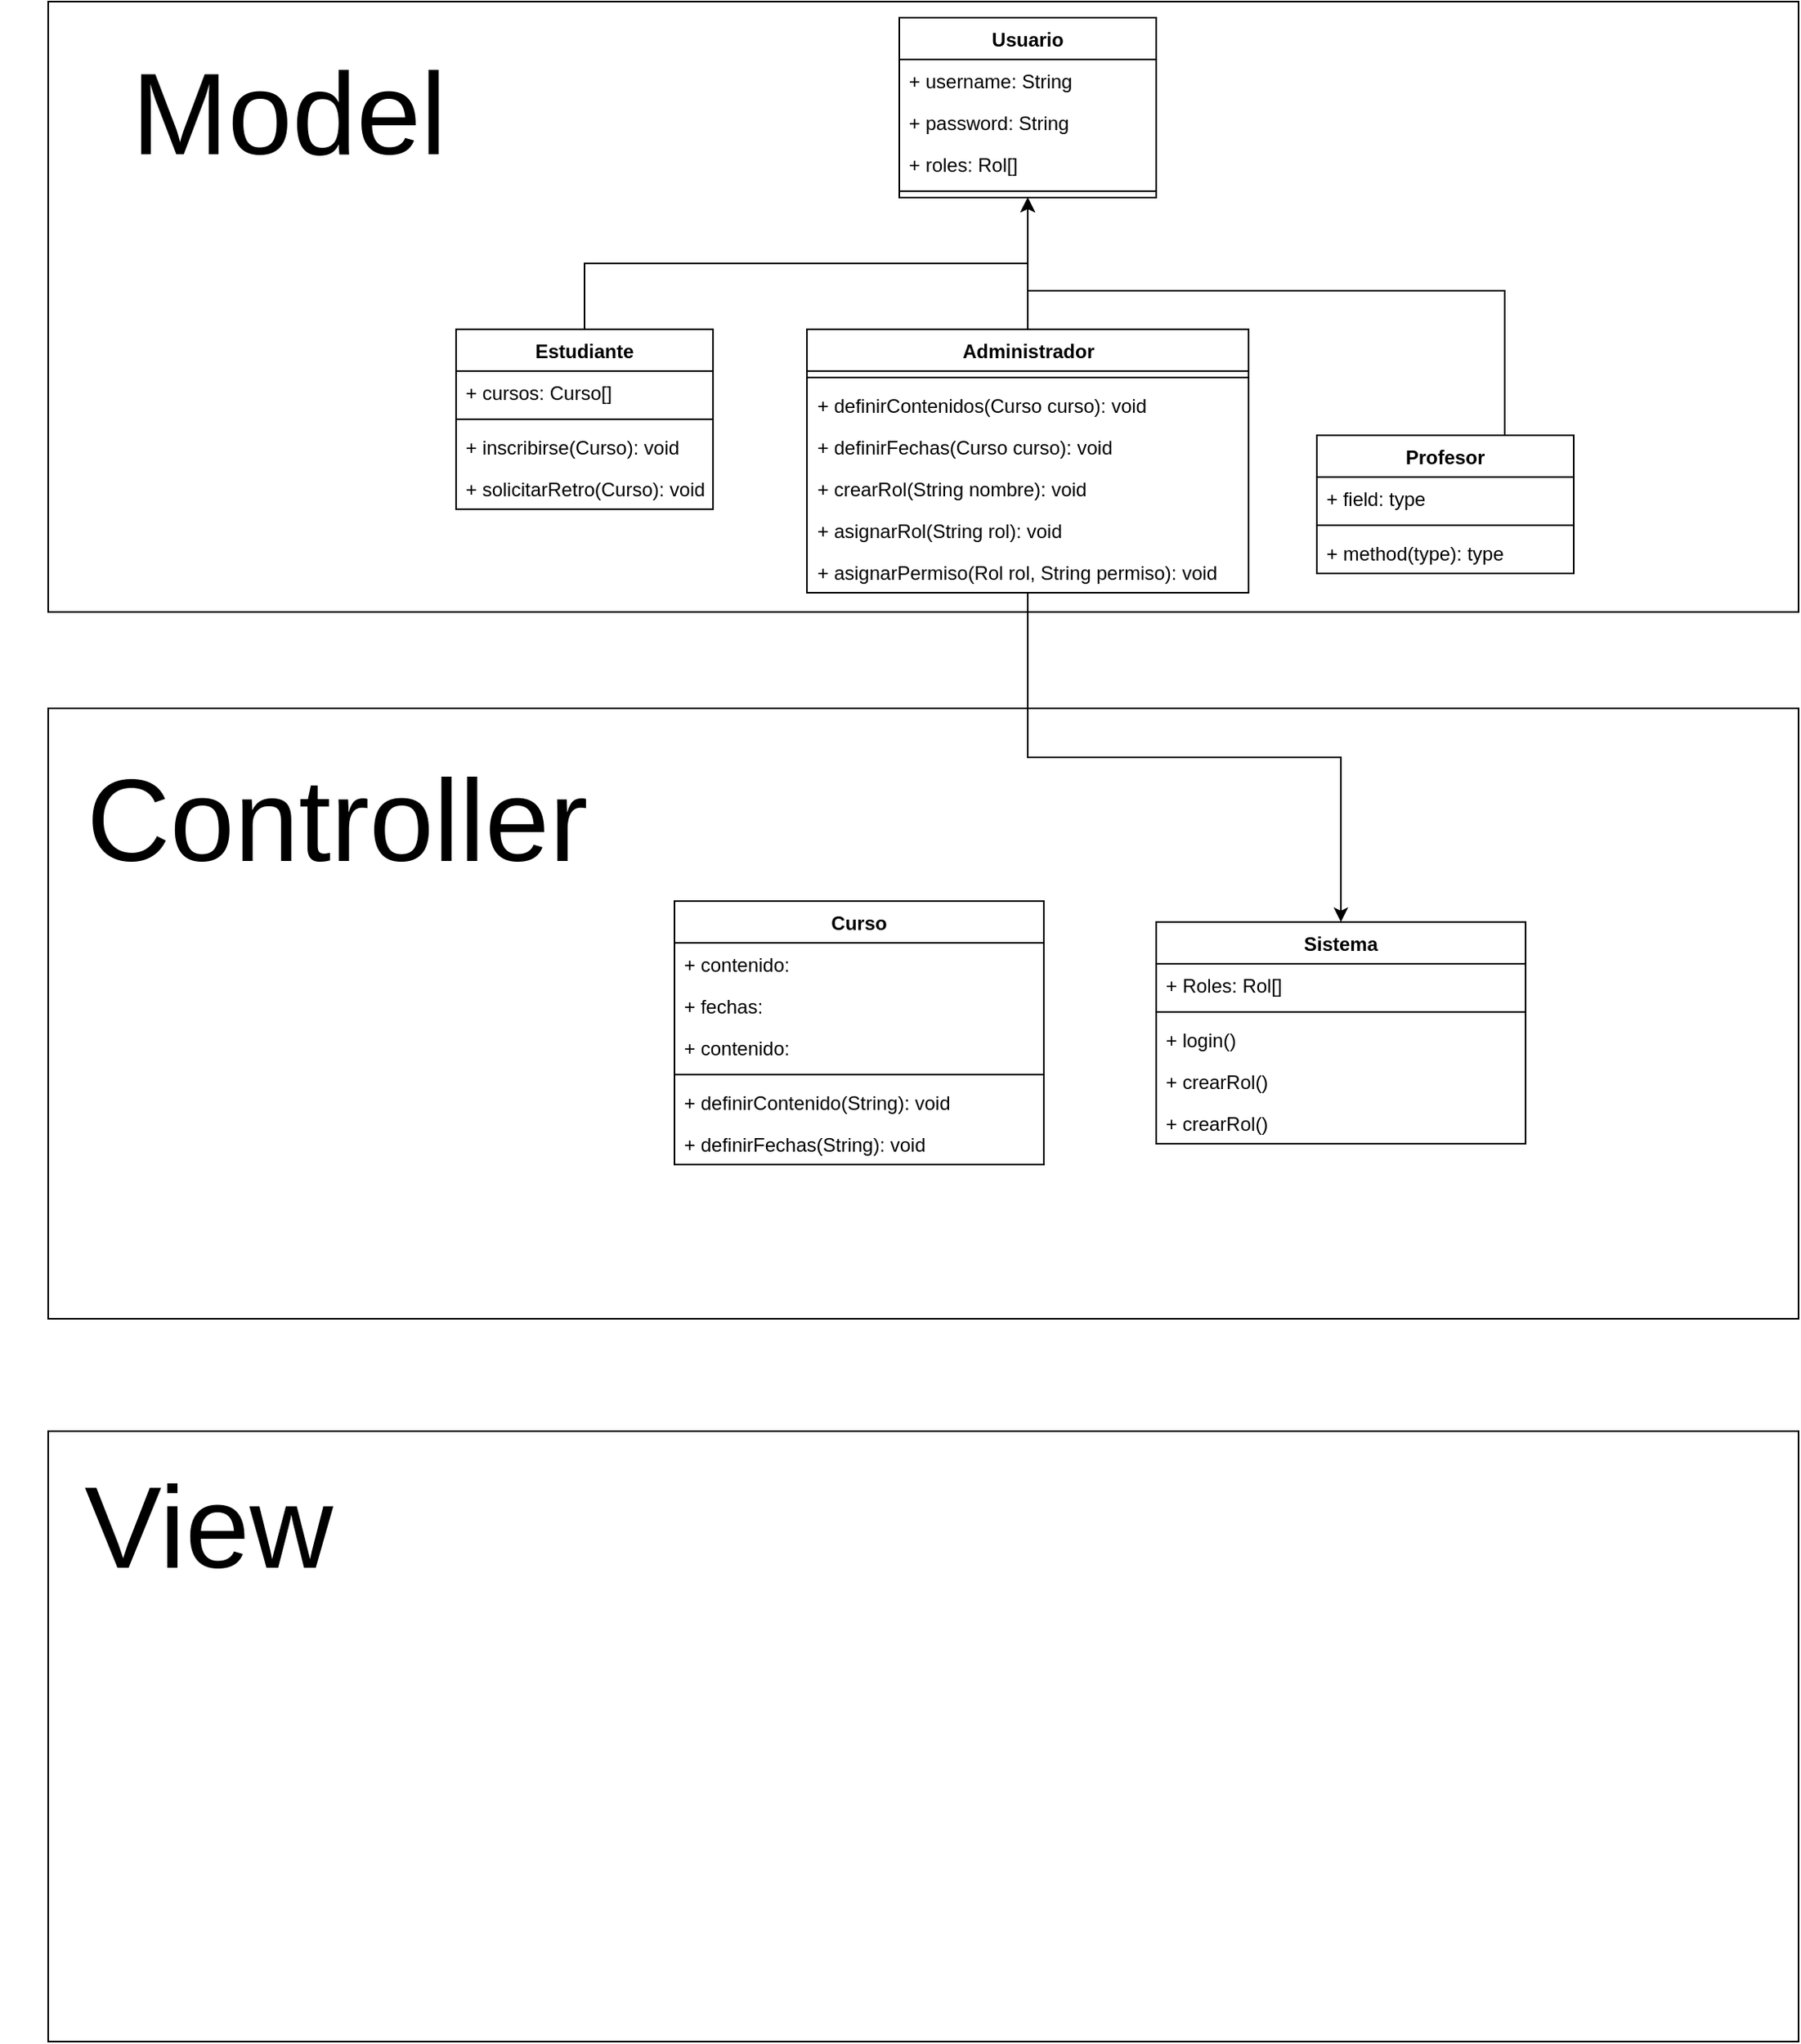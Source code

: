 <mxfile version="21.4.0" type="github" pages="2">
  <diagram name="Diagrama de clases" id="QBbL7el1UoL6svfnOJvB">
    <mxGraphModel dx="1887" dy="676" grid="1" gridSize="10" guides="1" tooltips="1" connect="1" arrows="1" fold="1" page="1" pageScale="1" pageWidth="827" pageHeight="1169" math="0" shadow="0">
      <root>
        <mxCell id="0" />
        <mxCell id="1" parent="0" />
        <mxCell id="73bGlY0so8Z3upH3C3ya-1" value="" style="rounded=0;whiteSpace=wrap;html=1;" vertex="1" parent="1">
          <mxGeometry width="1090" height="380" as="geometry" />
        </mxCell>
        <mxCell id="73bGlY0so8Z3upH3C3ya-2" value="&lt;font style=&quot;font-size: 72px;&quot;&gt;Model&lt;/font&gt;" style="text;html=1;strokeColor=none;fillColor=none;align=center;verticalAlign=middle;whiteSpace=wrap;rounded=0;" vertex="1" parent="1">
          <mxGeometry x="20" y="10" width="260" height="120" as="geometry" />
        </mxCell>
        <mxCell id="73bGlY0so8Z3upH3C3ya-3" value="" style="rounded=0;whiteSpace=wrap;html=1;" vertex="1" parent="1">
          <mxGeometry y="440" width="1090" height="380" as="geometry" />
        </mxCell>
        <mxCell id="73bGlY0so8Z3upH3C3ya-4" value="&lt;font style=&quot;font-size: 72px;&quot;&gt;Controller&lt;/font&gt;" style="text;html=1;strokeColor=none;fillColor=none;align=center;verticalAlign=middle;whiteSpace=wrap;rounded=0;" vertex="1" parent="1">
          <mxGeometry x="50" y="450" width="260" height="120" as="geometry" />
        </mxCell>
        <mxCell id="Gk_cWEBh4F6t9IsezN-V-1" value="" style="rounded=0;whiteSpace=wrap;html=1;" vertex="1" parent="1">
          <mxGeometry y="890" width="1090" height="380" as="geometry" />
        </mxCell>
        <mxCell id="Gk_cWEBh4F6t9IsezN-V-2" value="&lt;font style=&quot;font-size: 72px;&quot;&gt;View&lt;/font&gt;" style="text;html=1;strokeColor=none;fillColor=none;align=center;verticalAlign=middle;whiteSpace=wrap;rounded=0;" vertex="1" parent="1">
          <mxGeometry x="-30" y="890" width="260" height="120" as="geometry" />
        </mxCell>
        <mxCell id="Gk_cWEBh4F6t9IsezN-V-38" style="edgeStyle=orthogonalEdgeStyle;rounded=0;orthogonalLoop=1;jettySize=auto;html=1;exitX=0.5;exitY=0;exitDx=0;exitDy=0;" edge="1" parent="1" source="Gk_cWEBh4F6t9IsezN-V-4" target="Gk_cWEBh4F6t9IsezN-V-24">
          <mxGeometry relative="1" as="geometry" />
        </mxCell>
        <mxCell id="Gk_cWEBh4F6t9IsezN-V-4" value="Estudiante" style="swimlane;fontStyle=1;align=center;verticalAlign=top;childLayout=stackLayout;horizontal=1;startSize=26;horizontalStack=0;resizeParent=1;resizeParentMax=0;resizeLast=0;collapsible=1;marginBottom=0;whiteSpace=wrap;html=1;" vertex="1" parent="1">
          <mxGeometry x="254" y="204" width="160" height="112" as="geometry" />
        </mxCell>
        <mxCell id="Gk_cWEBh4F6t9IsezN-V-5" value="+ cursos: Curso[]" style="text;strokeColor=none;fillColor=none;align=left;verticalAlign=top;spacingLeft=4;spacingRight=4;overflow=hidden;rotatable=0;points=[[0,0.5],[1,0.5]];portConstraint=eastwest;whiteSpace=wrap;html=1;" vertex="1" parent="Gk_cWEBh4F6t9IsezN-V-4">
          <mxGeometry y="26" width="160" height="26" as="geometry" />
        </mxCell>
        <mxCell id="Gk_cWEBh4F6t9IsezN-V-6" value="" style="line;strokeWidth=1;fillColor=none;align=left;verticalAlign=middle;spacingTop=-1;spacingLeft=3;spacingRight=3;rotatable=0;labelPosition=right;points=[];portConstraint=eastwest;strokeColor=inherit;" vertex="1" parent="Gk_cWEBh4F6t9IsezN-V-4">
          <mxGeometry y="52" width="160" height="8" as="geometry" />
        </mxCell>
        <mxCell id="Iei1B7uTz662flhTTMn4-3" value="+ inscribirse(Curso): void" style="text;strokeColor=none;fillColor=none;align=left;verticalAlign=top;spacingLeft=4;spacingRight=4;overflow=hidden;rotatable=0;points=[[0,0.5],[1,0.5]];portConstraint=eastwest;whiteSpace=wrap;html=1;" vertex="1" parent="Gk_cWEBh4F6t9IsezN-V-4">
          <mxGeometry y="60" width="160" height="26" as="geometry" />
        </mxCell>
        <mxCell id="Gk_cWEBh4F6t9IsezN-V-7" value="+ solicitarRetro(Curso): void" style="text;strokeColor=none;fillColor=none;align=left;verticalAlign=top;spacingLeft=4;spacingRight=4;overflow=hidden;rotatable=0;points=[[0,0.5],[1,0.5]];portConstraint=eastwest;whiteSpace=wrap;html=1;" vertex="1" parent="Gk_cWEBh4F6t9IsezN-V-4">
          <mxGeometry y="86" width="160" height="26" as="geometry" />
        </mxCell>
        <mxCell id="Gk_cWEBh4F6t9IsezN-V-8" value="Curso" style="swimlane;fontStyle=1;align=center;verticalAlign=top;childLayout=stackLayout;horizontal=1;startSize=26;horizontalStack=0;resizeParent=1;resizeParentMax=0;resizeLast=0;collapsible=1;marginBottom=0;whiteSpace=wrap;html=1;" vertex="1" parent="1">
          <mxGeometry x="390" y="560" width="230" height="164" as="geometry" />
        </mxCell>
        <mxCell id="Gk_cWEBh4F6t9IsezN-V-9" value="+ contenido:&amp;nbsp;" style="text;strokeColor=none;fillColor=none;align=left;verticalAlign=top;spacingLeft=4;spacingRight=4;overflow=hidden;rotatable=0;points=[[0,0.5],[1,0.5]];portConstraint=eastwest;whiteSpace=wrap;html=1;" vertex="1" parent="Gk_cWEBh4F6t9IsezN-V-8">
          <mxGeometry y="26" width="230" height="26" as="geometry" />
        </mxCell>
        <mxCell id="Iei1B7uTz662flhTTMn4-24" value="+ fechas:&amp;nbsp;" style="text;strokeColor=none;fillColor=none;align=left;verticalAlign=top;spacingLeft=4;spacingRight=4;overflow=hidden;rotatable=0;points=[[0,0.5],[1,0.5]];portConstraint=eastwest;whiteSpace=wrap;html=1;" vertex="1" parent="Gk_cWEBh4F6t9IsezN-V-8">
          <mxGeometry y="52" width="230" height="26" as="geometry" />
        </mxCell>
        <mxCell id="Iei1B7uTz662flhTTMn4-25" value="+ contenido:&amp;nbsp;" style="text;strokeColor=none;fillColor=none;align=left;verticalAlign=top;spacingLeft=4;spacingRight=4;overflow=hidden;rotatable=0;points=[[0,0.5],[1,0.5]];portConstraint=eastwest;whiteSpace=wrap;html=1;" vertex="1" parent="Gk_cWEBh4F6t9IsezN-V-8">
          <mxGeometry y="78" width="230" height="26" as="geometry" />
        </mxCell>
        <mxCell id="Gk_cWEBh4F6t9IsezN-V-10" value="" style="line;strokeWidth=1;fillColor=none;align=left;verticalAlign=middle;spacingTop=-1;spacingLeft=3;spacingRight=3;rotatable=0;labelPosition=right;points=[];portConstraint=eastwest;strokeColor=inherit;" vertex="1" parent="Gk_cWEBh4F6t9IsezN-V-8">
          <mxGeometry y="104" width="230" height="8" as="geometry" />
        </mxCell>
        <mxCell id="Gk_cWEBh4F6t9IsezN-V-11" value="+ definirContenido(String): void" style="text;strokeColor=none;fillColor=none;align=left;verticalAlign=top;spacingLeft=4;spacingRight=4;overflow=hidden;rotatable=0;points=[[0,0.5],[1,0.5]];portConstraint=eastwest;whiteSpace=wrap;html=1;" vertex="1" parent="Gk_cWEBh4F6t9IsezN-V-8">
          <mxGeometry y="112" width="230" height="26" as="geometry" />
        </mxCell>
        <mxCell id="Iei1B7uTz662flhTTMn4-21" value="+ definirFechas(String): void" style="text;strokeColor=none;fillColor=none;align=left;verticalAlign=top;spacingLeft=4;spacingRight=4;overflow=hidden;rotatable=0;points=[[0,0.5],[1,0.5]];portConstraint=eastwest;whiteSpace=wrap;html=1;" vertex="1" parent="Gk_cWEBh4F6t9IsezN-V-8">
          <mxGeometry y="138" width="230" height="26" as="geometry" />
        </mxCell>
        <mxCell id="Gk_cWEBh4F6t9IsezN-V-39" style="edgeStyle=orthogonalEdgeStyle;rounded=0;orthogonalLoop=1;jettySize=auto;html=1;" edge="1" parent="1" source="Gk_cWEBh4F6t9IsezN-V-12" target="Gk_cWEBh4F6t9IsezN-V-24">
          <mxGeometry relative="1" as="geometry">
            <Array as="points">
              <mxPoint x="907" y="180" />
              <mxPoint x="610" y="180" />
            </Array>
          </mxGeometry>
        </mxCell>
        <mxCell id="Gk_cWEBh4F6t9IsezN-V-12" value="Profesor" style="swimlane;fontStyle=1;align=center;verticalAlign=top;childLayout=stackLayout;horizontal=1;startSize=26;horizontalStack=0;resizeParent=1;resizeParentMax=0;resizeLast=0;collapsible=1;marginBottom=0;whiteSpace=wrap;html=1;" vertex="1" parent="1">
          <mxGeometry x="790" y="270" width="160" height="86" as="geometry" />
        </mxCell>
        <mxCell id="Gk_cWEBh4F6t9IsezN-V-13" value="+ field: type" style="text;strokeColor=none;fillColor=none;align=left;verticalAlign=top;spacingLeft=4;spacingRight=4;overflow=hidden;rotatable=0;points=[[0,0.5],[1,0.5]];portConstraint=eastwest;whiteSpace=wrap;html=1;" vertex="1" parent="Gk_cWEBh4F6t9IsezN-V-12">
          <mxGeometry y="26" width="160" height="26" as="geometry" />
        </mxCell>
        <mxCell id="Gk_cWEBh4F6t9IsezN-V-14" value="" style="line;strokeWidth=1;fillColor=none;align=left;verticalAlign=middle;spacingTop=-1;spacingLeft=3;spacingRight=3;rotatable=0;labelPosition=right;points=[];portConstraint=eastwest;strokeColor=inherit;" vertex="1" parent="Gk_cWEBh4F6t9IsezN-V-12">
          <mxGeometry y="52" width="160" height="8" as="geometry" />
        </mxCell>
        <mxCell id="Gk_cWEBh4F6t9IsezN-V-15" value="+ method(type): type" style="text;strokeColor=none;fillColor=none;align=left;verticalAlign=top;spacingLeft=4;spacingRight=4;overflow=hidden;rotatable=0;points=[[0,0.5],[1,0.5]];portConstraint=eastwest;whiteSpace=wrap;html=1;" vertex="1" parent="Gk_cWEBh4F6t9IsezN-V-12">
          <mxGeometry y="60" width="160" height="26" as="geometry" />
        </mxCell>
        <mxCell id="Gk_cWEBh4F6t9IsezN-V-37" style="edgeStyle=orthogonalEdgeStyle;rounded=0;orthogonalLoop=1;jettySize=auto;html=1;" edge="1" parent="1" source="Gk_cWEBh4F6t9IsezN-V-16" target="Gk_cWEBh4F6t9IsezN-V-24">
          <mxGeometry relative="1" as="geometry" />
        </mxCell>
        <mxCell id="Gk_cWEBh4F6t9IsezN-V-16" value="Administrador" style="swimlane;fontStyle=1;align=center;verticalAlign=top;childLayout=stackLayout;horizontal=1;startSize=26;horizontalStack=0;resizeParent=1;resizeParentMax=0;resizeLast=0;collapsible=1;marginBottom=0;whiteSpace=wrap;html=1;" vertex="1" parent="1">
          <mxGeometry x="472.5" y="204" width="275" height="164" as="geometry" />
        </mxCell>
        <mxCell id="Gk_cWEBh4F6t9IsezN-V-18" value="" style="line;strokeWidth=1;fillColor=none;align=left;verticalAlign=middle;spacingTop=-1;spacingLeft=3;spacingRight=3;rotatable=0;labelPosition=right;points=[];portConstraint=eastwest;strokeColor=inherit;" vertex="1" parent="Gk_cWEBh4F6t9IsezN-V-16">
          <mxGeometry y="26" width="275" height="8" as="geometry" />
        </mxCell>
        <mxCell id="Gk_cWEBh4F6t9IsezN-V-19" value="+ definirContenidos(Curso curso): void" style="text;strokeColor=none;fillColor=none;align=left;verticalAlign=top;spacingLeft=4;spacingRight=4;overflow=hidden;rotatable=0;points=[[0,0.5],[1,0.5]];portConstraint=eastwest;whiteSpace=wrap;html=1;" vertex="1" parent="Gk_cWEBh4F6t9IsezN-V-16">
          <mxGeometry y="34" width="275" height="26" as="geometry" />
        </mxCell>
        <mxCell id="Iei1B7uTz662flhTTMn4-9" value="+ definirFechas(Curso curso): void" style="text;strokeColor=none;fillColor=none;align=left;verticalAlign=top;spacingLeft=4;spacingRight=4;overflow=hidden;rotatable=0;points=[[0,0.5],[1,0.5]];portConstraint=eastwest;whiteSpace=wrap;html=1;" vertex="1" parent="Gk_cWEBh4F6t9IsezN-V-16">
          <mxGeometry y="60" width="275" height="26" as="geometry" />
        </mxCell>
        <mxCell id="Iei1B7uTz662flhTTMn4-10" value="+ crearRol(String nombre): void" style="text;strokeColor=none;fillColor=none;align=left;verticalAlign=top;spacingLeft=4;spacingRight=4;overflow=hidden;rotatable=0;points=[[0,0.5],[1,0.5]];portConstraint=eastwest;whiteSpace=wrap;html=1;" vertex="1" parent="Gk_cWEBh4F6t9IsezN-V-16">
          <mxGeometry y="86" width="275" height="26" as="geometry" />
        </mxCell>
        <mxCell id="Iei1B7uTz662flhTTMn4-11" value="+ asignarRol(String rol): void" style="text;strokeColor=none;fillColor=none;align=left;verticalAlign=top;spacingLeft=4;spacingRight=4;overflow=hidden;rotatable=0;points=[[0,0.5],[1,0.5]];portConstraint=eastwest;whiteSpace=wrap;html=1;" vertex="1" parent="Gk_cWEBh4F6t9IsezN-V-16">
          <mxGeometry y="112" width="275" height="26" as="geometry" />
        </mxCell>
        <mxCell id="Iei1B7uTz662flhTTMn4-12" value="+ asignarPermiso(Rol rol, String permiso): void" style="text;strokeColor=none;fillColor=none;align=left;verticalAlign=top;spacingLeft=4;spacingRight=4;overflow=hidden;rotatable=0;points=[[0,0.5],[1,0.5]];portConstraint=eastwest;whiteSpace=wrap;html=1;" vertex="1" parent="Gk_cWEBh4F6t9IsezN-V-16">
          <mxGeometry y="138" width="275" height="26" as="geometry" />
        </mxCell>
        <mxCell id="Gk_cWEBh4F6t9IsezN-V-24" value="Usuario" style="swimlane;fontStyle=1;align=center;verticalAlign=top;childLayout=stackLayout;horizontal=1;startSize=26;horizontalStack=0;resizeParent=1;resizeParentMax=0;resizeLast=0;collapsible=1;marginBottom=0;whiteSpace=wrap;html=1;" vertex="1" parent="1">
          <mxGeometry x="530" y="10" width="160" height="112" as="geometry" />
        </mxCell>
        <mxCell id="Gk_cWEBh4F6t9IsezN-V-25" value="+ username: String" style="text;strokeColor=none;fillColor=none;align=left;verticalAlign=top;spacingLeft=4;spacingRight=4;overflow=hidden;rotatable=0;points=[[0,0.5],[1,0.5]];portConstraint=eastwest;whiteSpace=wrap;html=1;" vertex="1" parent="Gk_cWEBh4F6t9IsezN-V-24">
          <mxGeometry y="26" width="160" height="26" as="geometry" />
        </mxCell>
        <mxCell id="Gk_cWEBh4F6t9IsezN-V-36" value="+ password: String" style="text;strokeColor=none;fillColor=none;align=left;verticalAlign=top;spacingLeft=4;spacingRight=4;overflow=hidden;rotatable=0;points=[[0,0.5],[1,0.5]];portConstraint=eastwest;whiteSpace=wrap;html=1;" vertex="1" parent="Gk_cWEBh4F6t9IsezN-V-24">
          <mxGeometry y="52" width="160" height="26" as="geometry" />
        </mxCell>
        <mxCell id="Gk_cWEBh4F6t9IsezN-V-40" value="+ roles: Rol[]" style="text;strokeColor=none;fillColor=none;align=left;verticalAlign=top;spacingLeft=4;spacingRight=4;overflow=hidden;rotatable=0;points=[[0,0.5],[1,0.5]];portConstraint=eastwest;whiteSpace=wrap;html=1;" vertex="1" parent="Gk_cWEBh4F6t9IsezN-V-24">
          <mxGeometry y="78" width="160" height="26" as="geometry" />
        </mxCell>
        <mxCell id="Gk_cWEBh4F6t9IsezN-V-26" value="" style="line;strokeWidth=1;fillColor=none;align=left;verticalAlign=middle;spacingTop=-1;spacingLeft=3;spacingRight=3;rotatable=0;labelPosition=right;points=[];portConstraint=eastwest;strokeColor=inherit;" vertex="1" parent="Gk_cWEBh4F6t9IsezN-V-24">
          <mxGeometry y="104" width="160" height="8" as="geometry" />
        </mxCell>
        <mxCell id="Iei1B7uTz662flhTTMn4-30" value="Sistema" style="swimlane;fontStyle=1;align=center;verticalAlign=top;childLayout=stackLayout;horizontal=1;startSize=26;horizontalStack=0;resizeParent=1;resizeParentMax=0;resizeLast=0;collapsible=1;marginBottom=0;whiteSpace=wrap;html=1;" vertex="1" parent="1">
          <mxGeometry x="690" y="573" width="230" height="138" as="geometry" />
        </mxCell>
        <mxCell id="Iei1B7uTz662flhTTMn4-31" value="+ Roles: Rol[]" style="text;strokeColor=none;fillColor=none;align=left;verticalAlign=top;spacingLeft=4;spacingRight=4;overflow=hidden;rotatable=0;points=[[0,0.5],[1,0.5]];portConstraint=eastwest;whiteSpace=wrap;html=1;" vertex="1" parent="Iei1B7uTz662flhTTMn4-30">
          <mxGeometry y="26" width="230" height="26" as="geometry" />
        </mxCell>
        <mxCell id="Iei1B7uTz662flhTTMn4-34" value="" style="line;strokeWidth=1;fillColor=none;align=left;verticalAlign=middle;spacingTop=-1;spacingLeft=3;spacingRight=3;rotatable=0;labelPosition=right;points=[];portConstraint=eastwest;strokeColor=inherit;" vertex="1" parent="Iei1B7uTz662flhTTMn4-30">
          <mxGeometry y="52" width="230" height="8" as="geometry" />
        </mxCell>
        <mxCell id="Iei1B7uTz662flhTTMn4-35" value="+ login()" style="text;strokeColor=none;fillColor=none;align=left;verticalAlign=top;spacingLeft=4;spacingRight=4;overflow=hidden;rotatable=0;points=[[0,0.5],[1,0.5]];portConstraint=eastwest;whiteSpace=wrap;html=1;" vertex="1" parent="Iei1B7uTz662flhTTMn4-30">
          <mxGeometry y="60" width="230" height="26" as="geometry" />
        </mxCell>
        <mxCell id="Iei1B7uTz662flhTTMn4-36" value="+ crearRol()" style="text;strokeColor=none;fillColor=none;align=left;verticalAlign=top;spacingLeft=4;spacingRight=4;overflow=hidden;rotatable=0;points=[[0,0.5],[1,0.5]];portConstraint=eastwest;whiteSpace=wrap;html=1;" vertex="1" parent="Iei1B7uTz662flhTTMn4-30">
          <mxGeometry y="86" width="230" height="26" as="geometry" />
        </mxCell>
        <mxCell id="Iei1B7uTz662flhTTMn4-37" value="+ crearRol()" style="text;strokeColor=none;fillColor=none;align=left;verticalAlign=top;spacingLeft=4;spacingRight=4;overflow=hidden;rotatable=0;points=[[0,0.5],[1,0.5]];portConstraint=eastwest;whiteSpace=wrap;html=1;" vertex="1" parent="Iei1B7uTz662flhTTMn4-30">
          <mxGeometry y="112" width="230" height="26" as="geometry" />
        </mxCell>
        <mxCell id="Iei1B7uTz662flhTTMn4-38" style="edgeStyle=orthogonalEdgeStyle;rounded=0;orthogonalLoop=1;jettySize=auto;html=1;" edge="1" parent="1" source="Gk_cWEBh4F6t9IsezN-V-16" target="Iei1B7uTz662flhTTMn4-30">
          <mxGeometry relative="1" as="geometry" />
        </mxCell>
      </root>
    </mxGraphModel>
  </diagram>
  <diagram id="-2WuTaImzSwbZsCyglxW" name="Diagrama de casos de uso">
    <mxGraphModel dx="1100" dy="1873" grid="1" gridSize="10" guides="1" tooltips="1" connect="1" arrows="1" fold="1" page="1" pageScale="1" pageWidth="827" pageHeight="1169" math="0" shadow="0">
      <root>
        <mxCell id="0" />
        <mxCell id="1" parent="0" />
        <mxCell id="EkwNHCearNUyfbGUAOeU-1" value="" style="rounded=0;whiteSpace=wrap;html=1;" vertex="1" parent="1">
          <mxGeometry width="690" height="740" as="geometry" />
        </mxCell>
        <mxCell id="EkwNHCearNUyfbGUAOeU-2" value="Diagrama de casos de uso" style="text;html=1;strokeColor=none;fillColor=none;align=center;verticalAlign=middle;whiteSpace=wrap;rounded=0;fontSize=21;" vertex="1" parent="1">
          <mxGeometry x="340" y="-130" width="300" height="60" as="geometry" />
        </mxCell>
        <mxCell id="EkwNHCearNUyfbGUAOeU-3" value="Sistema para centro de aprendizaje" style="text;html=1;strokeColor=none;fillColor=none;align=center;verticalAlign=middle;whiteSpace=wrap;rounded=0;" vertex="1" parent="1">
          <mxGeometry x="155" y="10" width="200" height="30" as="geometry" />
        </mxCell>
        <mxCell id="EkwNHCearNUyfbGUAOeU-5" value="Administradores" style="shape=umlActor;verticalLabelPosition=bottom;verticalAlign=top;html=1;outlineConnect=0;" vertex="1" parent="1">
          <mxGeometry x="-80" y="60" width="60" height="120" as="geometry" />
        </mxCell>
        <mxCell id="dSLKxuUFLMEk2zjnFg8m-7" style="rounded=0;orthogonalLoop=1;jettySize=auto;html=1;exitX=0;exitY=0.5;exitDx=0;exitDy=0;entryX=1;entryY=0.5;entryDx=0;entryDy=0;endArrow=none;endFill=0;dashed=1;dashPattern=1 2;strokeWidth=2;" edge="1" parent="1" source="28_HmdyWbX2J84_J4Alj-1" target="EkwNHCearNUyfbGUAOeU-12">
          <mxGeometry relative="1" as="geometry" />
        </mxCell>
        <mxCell id="28_HmdyWbX2J84_J4Alj-1" value="Planificar cursos" style="ellipse;whiteSpace=wrap;html=1;" vertex="1" parent="1">
          <mxGeometry x="390" y="90" width="90" height="50" as="geometry" />
        </mxCell>
        <mxCell id="M1fn-HkXDXHj6PjqMFjV-1" value="Estudiante" style="shape=umlActor;verticalLabelPosition=bottom;verticalAlign=top;html=1;outlineConnect=0;" vertex="1" parent="1">
          <mxGeometry x="-80" y="520" width="55" height="100" as="geometry" />
        </mxCell>
        <mxCell id="28_HmdyWbX2J84_J4Alj-2" value="Definir contenidos, estructuras y fechas de cursos" style="ellipse;whiteSpace=wrap;html=1;" vertex="1" parent="1">
          <mxGeometry x="535" y="60" width="150" height="50" as="geometry" />
        </mxCell>
        <mxCell id="dSLKxuUFLMEk2zjnFg8m-1" style="rounded=0;orthogonalLoop=1;jettySize=auto;html=1;exitX=0;exitY=0.5;exitDx=0;exitDy=0;endArrow=none;endFill=0;" edge="1" parent="1" source="EkwNHCearNUyfbGUAOeU-9" target="EkwNHCearNUyfbGUAOeU-5">
          <mxGeometry relative="1" as="geometry" />
        </mxCell>
        <mxCell id="EkwNHCearNUyfbGUAOeU-9" value="Crear rol de usuario" style="ellipse;whiteSpace=wrap;html=1;" vertex="1" parent="1">
          <mxGeometry x="100" y="50" width="90" height="50" as="geometry" />
        </mxCell>
        <mxCell id="28_HmdyWbX2J84_J4Alj-3" value="Diseñar y cargar evaluaciones, tareas y material." style="ellipse;whiteSpace=wrap;html=1;" vertex="1" parent="1">
          <mxGeometry x="550" y="120" width="130" height="60" as="geometry" />
        </mxCell>
        <mxCell id="M1fn-HkXDXHj6PjqMFjV-3" value="registrar&amp;nbsp;" style="ellipse;whiteSpace=wrap;html=1;" vertex="1" parent="1">
          <mxGeometry x="50" y="490" width="90" height="50" as="geometry" />
        </mxCell>
        <mxCell id="28_HmdyWbX2J84_J4Alj-4" value="Dar retroalimentación" style="ellipse;whiteSpace=wrap;html=1;" vertex="1" parent="1">
          <mxGeometry x="430" y="195" width="105" height="50" as="geometry" />
        </mxCell>
        <mxCell id="EkwNHCearNUyfbGUAOeU-10" value="Gestionar rol de usuario" style="ellipse;whiteSpace=wrap;html=1;" vertex="1" parent="1">
          <mxGeometry x="80" y="110" width="110" height="50" as="geometry" />
        </mxCell>
        <mxCell id="28_HmdyWbX2J84_J4Alj-5" value="Crear foros" style="ellipse;whiteSpace=wrap;html=1;" vertex="1" parent="1">
          <mxGeometry x="599" y="200" width="86" height="40" as="geometry" />
        </mxCell>
        <mxCell id="M1fn-HkXDXHj6PjqMFjV-4" value="acceder a la plataforma&amp;nbsp;" style="ellipse;whiteSpace=wrap;html=1;" vertex="1" parent="1">
          <mxGeometry x="40" y="580" width="90" height="50" as="geometry" />
        </mxCell>
        <mxCell id="28_HmdyWbX2J84_J4Alj-6" value="Comunicarse con soporte técnico" style="ellipse;whiteSpace=wrap;html=1;" vertex="1" parent="1">
          <mxGeometry x="562" y="270" width="110" height="60" as="geometry" />
        </mxCell>
        <mxCell id="EkwNHCearNUyfbGUAOeU-11" value="Asignar permisos" style="ellipse;whiteSpace=wrap;html=1;" vertex="1" parent="1">
          <mxGeometry x="90" y="170" width="110" height="50" as="geometry" />
        </mxCell>
        <mxCell id="28_HmdyWbX2J84_J4Alj-9" value="" style="endArrow=none;html=1;rounded=0;exitX=1;exitY=0.5;exitDx=0;exitDy=0;entryX=0.25;entryY=0.1;entryDx=0;entryDy=0;entryPerimeter=0;" edge="1" parent="1" source="28_HmdyWbX2J84_J4Alj-2" target="EkwNHCearNUyfbGUAOeU-4">
          <mxGeometry width="50" height="50" relative="1" as="geometry">
            <mxPoint x="755" y="100" as="sourcePoint" />
            <mxPoint x="885" y="130" as="targetPoint" />
          </mxGeometry>
        </mxCell>
        <mxCell id="EkwNHCearNUyfbGUAOeU-12" value="Definir curso" style="ellipse;whiteSpace=wrap;html=1;" vertex="1" parent="1">
          <mxGeometry x="120" y="240" width="120" height="50" as="geometry" />
        </mxCell>
        <mxCell id="M1fn-HkXDXHj6PjqMFjV-5" value="Revisar registro&amp;nbsp;" style="ellipse;whiteSpace=wrap;html=1;" vertex="1" parent="1">
          <mxGeometry x="180" y="520" width="100" height="50" as="geometry" />
        </mxCell>
        <mxCell id="28_HmdyWbX2J84_J4Alj-11" value="" style="endArrow=none;html=1;rounded=0;exitX=1;exitY=0.5;exitDx=0;exitDy=0;" edge="1" parent="1" source="28_HmdyWbX2J84_J4Alj-5" target="EkwNHCearNUyfbGUAOeU-4">
          <mxGeometry width="50" height="50" relative="1" as="geometry">
            <mxPoint x="745" y="280" as="sourcePoint" />
            <mxPoint x="855" y="217.5" as="targetPoint" />
          </mxGeometry>
        </mxCell>
        <mxCell id="M1fn-HkXDXHj6PjqMFjV-8" value="" style="endArrow=none;html=1;rounded=0;entryX=0.044;entryY=0.68;entryDx=0;entryDy=0;entryPerimeter=0;exitX=0.5;exitY=0.5;exitDx=0;exitDy=0;exitPerimeter=0;" edge="1" parent="1" source="M1fn-HkXDXHj6PjqMFjV-1" target="M1fn-HkXDXHj6PjqMFjV-3">
          <mxGeometry width="50" height="50" relative="1" as="geometry">
            <mxPoint x="-10" y="550" as="sourcePoint" />
            <mxPoint x="110" y="130" as="targetPoint" />
          </mxGeometry>
        </mxCell>
        <mxCell id="28_HmdyWbX2J84_J4Alj-12" value="" style="endArrow=none;html=1;rounded=0;exitX=1;exitY=0.5;exitDx=0;exitDy=0;" edge="1" parent="1" source="28_HmdyWbX2J84_J4Alj-6" target="EkwNHCearNUyfbGUAOeU-4">
          <mxGeometry width="50" height="50" relative="1" as="geometry">
            <mxPoint x="697.0" y="290" as="sourcePoint" />
            <mxPoint x="855" y="235.0" as="targetPoint" />
          </mxGeometry>
        </mxCell>
        <mxCell id="M1fn-HkXDXHj6PjqMFjV-9" value="" style="endArrow=none;html=1;rounded=0;entryX=0;entryY=0.5;entryDx=0;entryDy=0;" edge="1" parent="1" target="M1fn-HkXDXHj6PjqMFjV-4">
          <mxGeometry width="50" height="50" relative="1" as="geometry">
            <mxPoint x="-50" y="570" as="sourcePoint" />
            <mxPoint x="110" y="130" as="targetPoint" />
          </mxGeometry>
        </mxCell>
        <mxCell id="28_HmdyWbX2J84_J4Alj-13" value="" style="endArrow=none;dashed=1;html=1;dashPattern=1 3;strokeWidth=2;rounded=0;entryX=0;entryY=0.5;entryDx=0;entryDy=0;exitX=1;exitY=0.5;exitDx=0;exitDy=0;" edge="1" parent="1" source="28_HmdyWbX2J84_J4Alj-1" target="28_HmdyWbX2J84_J4Alj-2">
          <mxGeometry width="50" height="50" relative="1" as="geometry">
            <mxPoint x="125" y="90" as="sourcePoint" />
            <mxPoint x="200" y="40" as="targetPoint" />
          </mxGeometry>
        </mxCell>
        <mxCell id="M1fn-HkXDXHj6PjqMFjV-10" value="" style="endArrow=none;dashed=1;html=1;rounded=0;entryX=0.978;entryY=0.64;entryDx=0;entryDy=0;entryPerimeter=0;exitX=0;exitY=0;exitDx=0;exitDy=0;" edge="1" parent="1" source="M1fn-HkXDXHj6PjqMFjV-5" target="M1fn-HkXDXHj6PjqMFjV-3">
          <mxGeometry width="50" height="50" relative="1" as="geometry">
            <mxPoint x="60" y="180" as="sourcePoint" />
            <mxPoint x="110" y="130" as="targetPoint" />
          </mxGeometry>
        </mxCell>
        <mxCell id="28_HmdyWbX2J84_J4Alj-14" value="" style="endArrow=none;dashed=1;html=1;dashPattern=1 3;strokeWidth=2;rounded=0;entryX=0;entryY=0.5;entryDx=0;entryDy=0;exitX=1;exitY=0.5;exitDx=0;exitDy=0;" edge="1" parent="1" source="28_HmdyWbX2J84_J4Alj-1" target="28_HmdyWbX2J84_J4Alj-3">
          <mxGeometry width="50" height="50" relative="1" as="geometry">
            <mxPoint x="205" y="250" as="sourcePoint" />
            <mxPoint x="255" y="200" as="targetPoint" />
          </mxGeometry>
        </mxCell>
        <mxCell id="M1fn-HkXDXHj6PjqMFjV-12" value="" style="endArrow=none;dashed=1;html=1;dashPattern=1 3;strokeWidth=2;rounded=0;entryX=0.33;entryY=1.04;entryDx=0;entryDy=0;entryPerimeter=0;exitX=0.944;exitY=0.7;exitDx=0;exitDy=0;exitPerimeter=0;" edge="1" parent="1" source="M1fn-HkXDXHj6PjqMFjV-4" target="M1fn-HkXDXHj6PjqMFjV-5">
          <mxGeometry width="50" height="50" relative="1" as="geometry">
            <mxPoint x="60" y="180" as="sourcePoint" />
            <mxPoint x="110" y="130" as="targetPoint" />
          </mxGeometry>
        </mxCell>
        <mxCell id="28_HmdyWbX2J84_J4Alj-15" value="" style="endArrow=none;dashed=1;html=1;dashPattern=1 3;strokeWidth=2;rounded=0;entryX=0;entryY=0.5;entryDx=0;entryDy=0;exitX=1;exitY=0.5;exitDx=0;exitDy=0;" edge="1" parent="1" source="28_HmdyWbX2J84_J4Alj-4" target="28_HmdyWbX2J84_J4Alj-5">
          <mxGeometry width="50" height="50" relative="1" as="geometry">
            <mxPoint x="560" y="220" as="sourcePoint" />
            <mxPoint x="585" y="310" as="targetPoint" />
          </mxGeometry>
        </mxCell>
        <mxCell id="M1fn-HkXDXHj6PjqMFjV-13" value="&amp;lt;&amp;lt;include&amp;gt;&amp;gt;" style="text;html=1;strokeColor=none;fillColor=none;align=center;verticalAlign=middle;whiteSpace=wrap;rounded=0;rotation=5;" vertex="1" parent="1">
          <mxGeometry x="150" y="490" width="60" height="30" as="geometry" />
        </mxCell>
        <mxCell id="28_HmdyWbX2J84_J4Alj-17" value="" style="endArrow=none;html=1;rounded=0;exitX=1;exitY=0.5;exitDx=0;exitDy=0;entryX=0.25;entryY=0.1;entryDx=0;entryDy=0;entryPerimeter=0;" edge="1" parent="1" source="28_HmdyWbX2J84_J4Alj-3" target="EkwNHCearNUyfbGUAOeU-4">
          <mxGeometry width="50" height="50" relative="1" as="geometry">
            <mxPoint x="680" y="150" as="sourcePoint" />
            <mxPoint x="885" y="130" as="targetPoint" />
          </mxGeometry>
        </mxCell>
        <mxCell id="dSLKxuUFLMEk2zjnFg8m-16" style="rounded=0;orthogonalLoop=1;jettySize=auto;html=1;exitX=0.5;exitY=0.5;exitDx=0;exitDy=0;exitPerimeter=0;entryX=1;entryY=0.5;entryDx=0;entryDy=0;endArrow=none;endFill=0;" edge="1" parent="1" source="EkwNHCearNUyfbGUAOeU-4" target="dSLKxuUFLMEk2zjnFg8m-11">
          <mxGeometry relative="1" as="geometry" />
        </mxCell>
        <mxCell id="dSLKxuUFLMEk2zjnFg8m-17" style="rounded=0;orthogonalLoop=1;jettySize=auto;html=1;exitX=0.5;exitY=0.5;exitDx=0;exitDy=0;exitPerimeter=0;entryX=1;entryY=0.5;entryDx=0;entryDy=0;endArrow=none;endFill=0;" edge="1" parent="1" source="EkwNHCearNUyfbGUAOeU-4" target="dSLKxuUFLMEk2zjnFg8m-14">
          <mxGeometry relative="1" as="geometry" />
        </mxCell>
        <mxCell id="EkwNHCearNUyfbGUAOeU-4" value="Profesor" style="shape=umlActor;verticalLabelPosition=bottom;verticalAlign=top;html=1;outlineConnect=0;" vertex="1" parent="1">
          <mxGeometry x="790" y="120" width="60" height="120" as="geometry" />
        </mxCell>
        <mxCell id="dSLKxuUFLMEk2zjnFg8m-3" style="rounded=0;orthogonalLoop=1;jettySize=auto;html=1;endArrow=none;endFill=0;entryX=0;entryY=0.5;entryDx=0;entryDy=0;" edge="1" parent="1" source="EkwNHCearNUyfbGUAOeU-5" target="EkwNHCearNUyfbGUAOeU-10">
          <mxGeometry relative="1" as="geometry">
            <mxPoint x="160" y="-110" as="sourcePoint" />
            <mxPoint x="40" y="-74" as="targetPoint" />
          </mxGeometry>
        </mxCell>
        <mxCell id="dSLKxuUFLMEk2zjnFg8m-4" style="rounded=0;orthogonalLoop=1;jettySize=auto;html=1;exitX=0;exitY=0.5;exitDx=0;exitDy=0;endArrow=none;endFill=0;" edge="1" parent="1" source="EkwNHCearNUyfbGUAOeU-11" target="EkwNHCearNUyfbGUAOeU-5">
          <mxGeometry relative="1" as="geometry">
            <mxPoint x="120" y="95" as="sourcePoint" />
            <mxPoint y="131" as="targetPoint" />
          </mxGeometry>
        </mxCell>
        <mxCell id="dSLKxuUFLMEk2zjnFg8m-5" style="rounded=0;orthogonalLoop=1;jettySize=auto;html=1;endArrow=none;endFill=0;entryX=0;entryY=0.5;entryDx=0;entryDy=0;" edge="1" parent="1" source="EkwNHCearNUyfbGUAOeU-5" target="EkwNHCearNUyfbGUAOeU-12">
          <mxGeometry relative="1" as="geometry">
            <mxPoint x="130" y="105" as="sourcePoint" />
            <mxPoint x="10" y="141" as="targetPoint" />
          </mxGeometry>
        </mxCell>
        <mxCell id="dSLKxuUFLMEk2zjnFg8m-9" style="rounded=0;orthogonalLoop=1;jettySize=auto;html=1;exitX=0;exitY=0.5;exitDx=0;exitDy=0;entryX=0.5;entryY=0.5;entryDx=0;entryDy=0;entryPerimeter=0;endArrow=none;endFill=0;" edge="1" parent="1" source="dSLKxuUFLMEk2zjnFg8m-8" target="M1fn-HkXDXHj6PjqMFjV-1">
          <mxGeometry relative="1" as="geometry" />
        </mxCell>
        <mxCell id="dSLKxuUFLMEk2zjnFg8m-8" value="Postular a curso" style="ellipse;whiteSpace=wrap;html=1;" vertex="1" parent="1">
          <mxGeometry x="70" y="390" width="120" height="60" as="geometry" />
        </mxCell>
        <mxCell id="dSLKxuUFLMEk2zjnFg8m-13" style="rounded=0;orthogonalLoop=1;jettySize=auto;html=1;exitX=0;exitY=0.5;exitDx=0;exitDy=0;entryX=1;entryY=0.5;entryDx=0;entryDy=0;endArrow=none;endFill=0;dashed=1;dashPattern=1 1;strokeWidth=2;" edge="1" parent="1" source="dSLKxuUFLMEk2zjnFg8m-10" target="dSLKxuUFLMEk2zjnFg8m-8">
          <mxGeometry relative="1" as="geometry" />
        </mxCell>
        <mxCell id="dSLKxuUFLMEk2zjnFg8m-10" value="Inscribir a curso" style="ellipse;whiteSpace=wrap;html=1;" vertex="1" parent="1">
          <mxGeometry x="285" y="370" width="120" height="60" as="geometry" />
        </mxCell>
        <mxCell id="dSLKxuUFLMEk2zjnFg8m-12" style="rounded=0;orthogonalLoop=1;jettySize=auto;html=1;exitX=0;exitY=0.5;exitDx=0;exitDy=0;entryX=1;entryY=0.5;entryDx=0;entryDy=0;endArrow=none;endFill=0;dashed=1;dashPattern=1 1;strokeWidth=2;" edge="1" parent="1" source="dSLKxuUFLMEk2zjnFg8m-11" target="dSLKxuUFLMEk2zjnFg8m-10">
          <mxGeometry relative="1" as="geometry" />
        </mxCell>
        <mxCell id="dSLKxuUFLMEk2zjnFg8m-11" value="Aceptar alumno" style="ellipse;whiteSpace=wrap;html=1;" vertex="1" parent="1">
          <mxGeometry x="550" y="340" width="120" height="60" as="geometry" />
        </mxCell>
        <mxCell id="dSLKxuUFLMEk2zjnFg8m-15" style="rounded=0;orthogonalLoop=1;jettySize=auto;html=1;exitX=0;exitY=0.5;exitDx=0;exitDy=0;endArrow=none;endFill=0;dashed=1;dashPattern=1 1;strokeWidth=2;" edge="1" parent="1" source="dSLKxuUFLMEk2zjnFg8m-14" target="dSLKxuUFLMEk2zjnFg8m-10">
          <mxGeometry relative="1" as="geometry" />
        </mxCell>
        <mxCell id="dSLKxuUFLMEk2zjnFg8m-14" value="Rechazar alumno" style="ellipse;whiteSpace=wrap;html=1;" vertex="1" parent="1">
          <mxGeometry x="550" y="430" width="120" height="60" as="geometry" />
        </mxCell>
      </root>
    </mxGraphModel>
  </diagram>
</mxfile>
